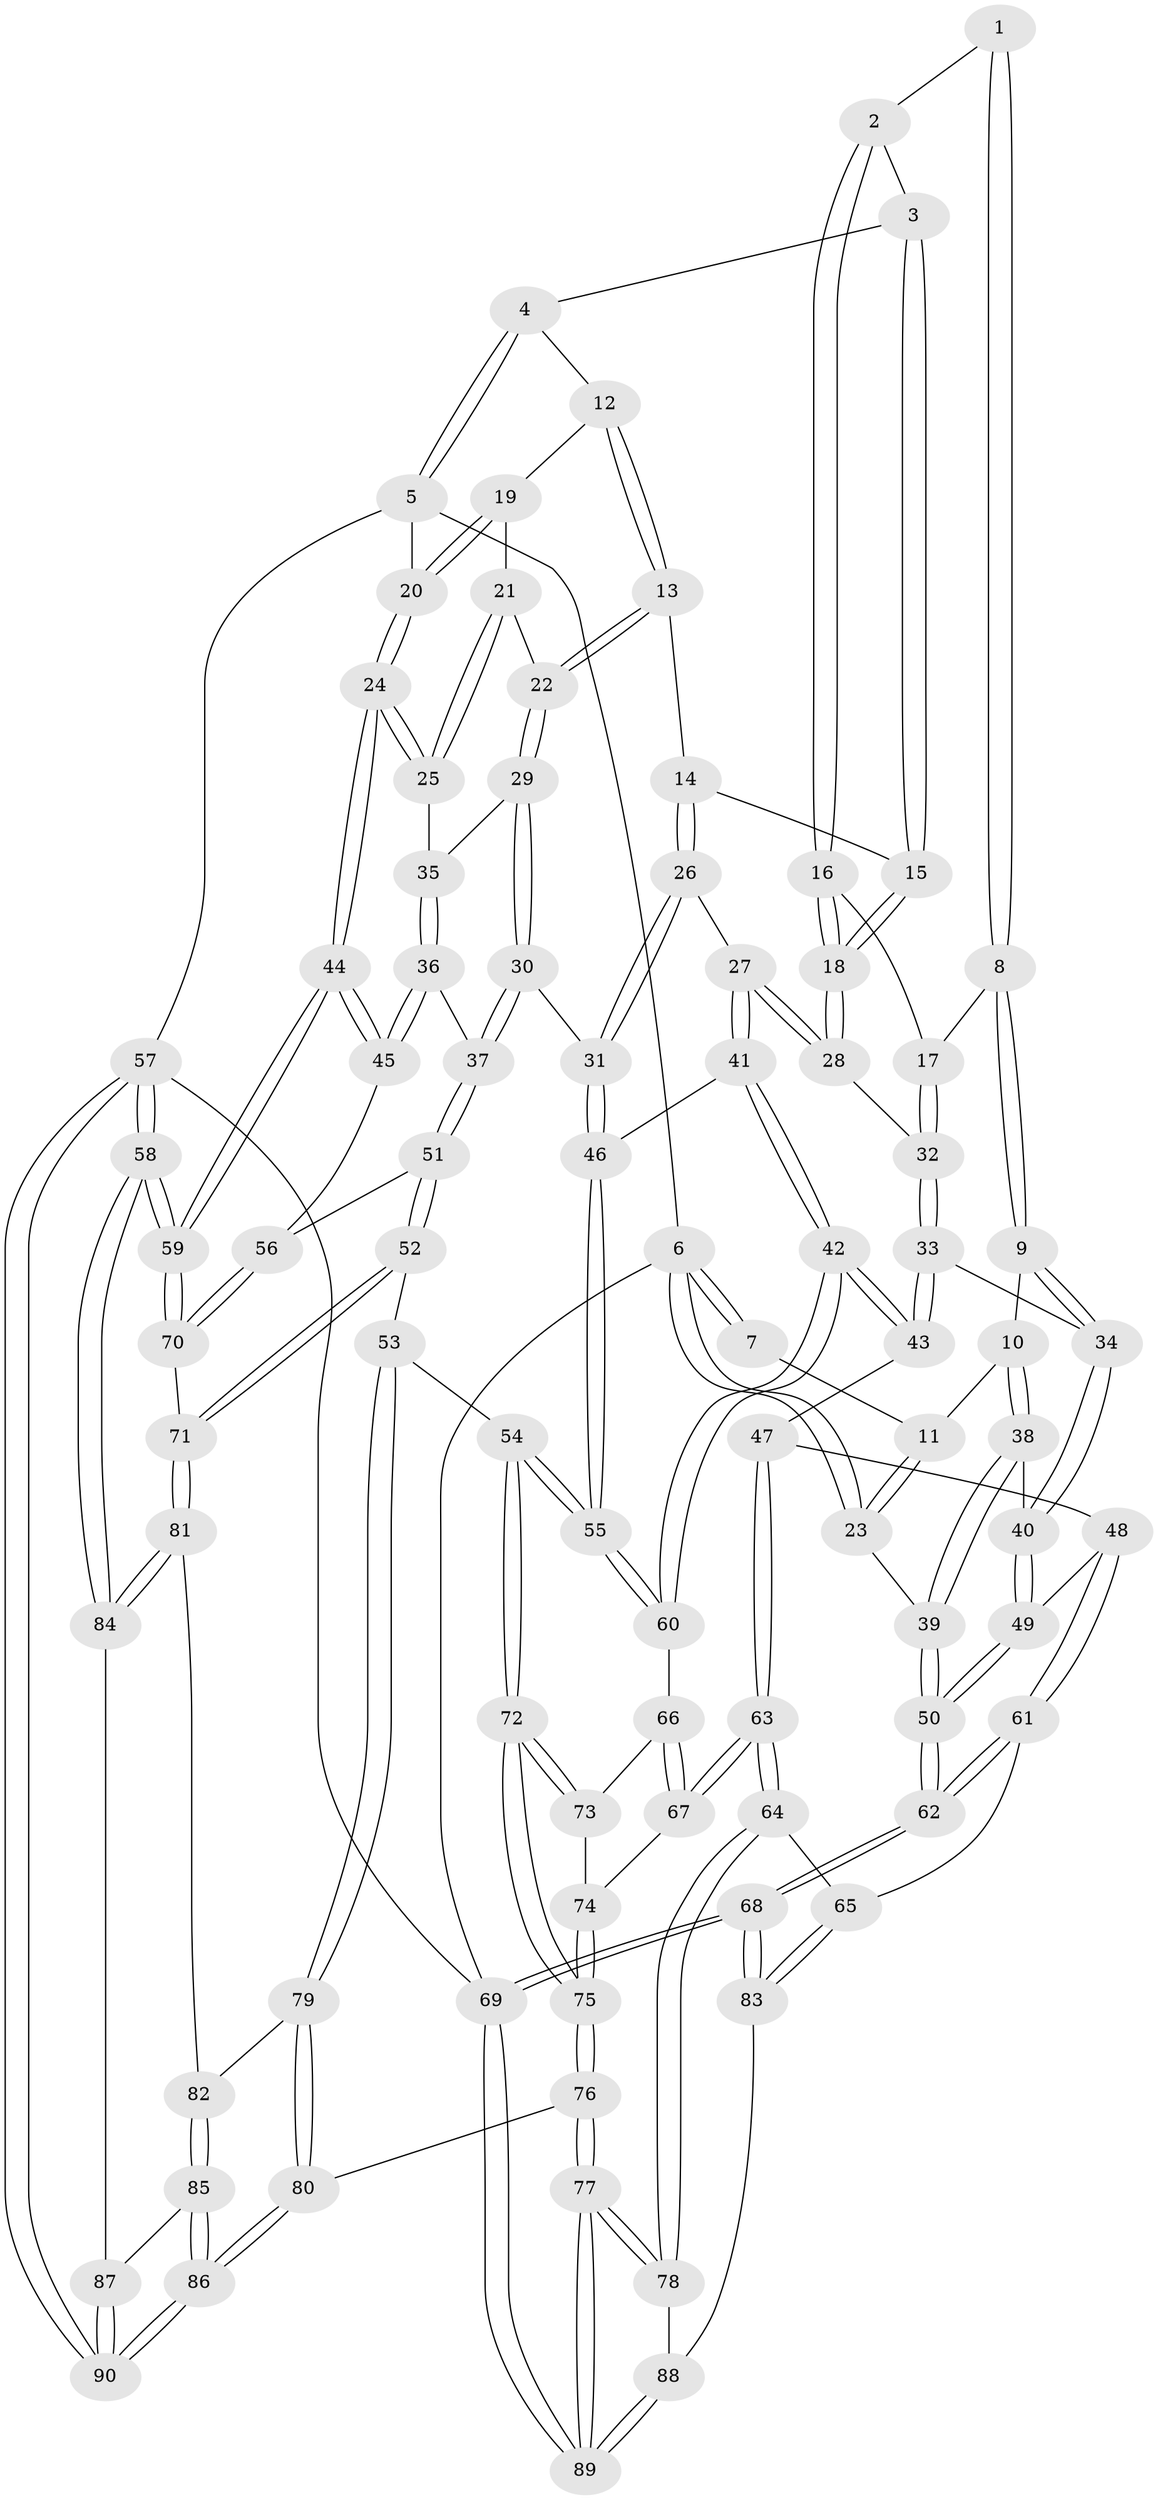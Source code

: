 // Generated by graph-tools (version 1.1) at 2025/38/03/09/25 02:38:42]
// undirected, 90 vertices, 222 edges
graph export_dot {
graph [start="1"]
  node [color=gray90,style=filled];
  1 [pos="+0.25473298710197195+0"];
  2 [pos="+0.433594219488621+0"];
  3 [pos="+0.5282444528487102+0"];
  4 [pos="+0.5751225446294247+0"];
  5 [pos="+1+0"];
  6 [pos="+0+0"];
  7 [pos="+0.18172706128340038+0"];
  8 [pos="+0.20829514751904435+0.16320329036714684"];
  9 [pos="+0.16439247114756747+0.19170813627666722"];
  10 [pos="+0.12763417346228093+0.20018914064848214"];
  11 [pos="+0.102379021806118+0.14951209527635534"];
  12 [pos="+0.6671453889400978+0.021346151675086366"];
  13 [pos="+0.6618074585223895+0.17028684885711698"];
  14 [pos="+0.6346324872969541+0.17569275485019348"];
  15 [pos="+0.5612501576010258+0.16911852503537314"];
  16 [pos="+0.4007307269054623+0.1161843881095126"];
  17 [pos="+0.32673635026318504+0.17206184611233064"];
  18 [pos="+0.49581522454359545+0.19829340274368323"];
  19 [pos="+0.8001737717824509+0.07634661824081462"];
  20 [pos="+1+0"];
  21 [pos="+0.7729497602209102+0.17226224321723935"];
  22 [pos="+0.7219971518883095+0.21190858878111724"];
  23 [pos="+0+0"];
  24 [pos="+1+0.1575542248575118"];
  25 [pos="+1+0.1972924948834881"];
  26 [pos="+0.5738245690110447+0.32279327670956126"];
  27 [pos="+0.5062742249499196+0.3106377569343658"];
  28 [pos="+0.4901964674206519+0.27893217309991825"];
  29 [pos="+0.7232865633999942+0.2186974452658319"];
  30 [pos="+0.731034916663177+0.3534201986732191"];
  31 [pos="+0.6378494844828465+0.3580091957668545"];
  32 [pos="+0.34951641808111367+0.28347557108495425"];
  33 [pos="+0.31752000283706966+0.3434627125361462"];
  34 [pos="+0.25690380607266566+0.3060836233405022"];
  35 [pos="+0.903990270364474+0.25269730146887953"];
  36 [pos="+0.7682059944631522+0.35148991432939597"];
  37 [pos="+0.7338516375658058+0.35610460633366864"];
  38 [pos="+0.09137864302999243+0.2404305423584299"];
  39 [pos="+0+0.28058965279486114"];
  40 [pos="+0.13088673163090003+0.3798898635469057"];
  41 [pos="+0.4717043056845115+0.38320864701725194"];
  42 [pos="+0.33180012182668367+0.456906711493492"];
  43 [pos="+0.3259258830735772+0.45178734232325984"];
  44 [pos="+1+0.42362689744289445"];
  45 [pos="+1+0.4434497299386034"];
  46 [pos="+0.5587746561473437+0.47693635226348274"];
  47 [pos="+0.1709431431255112+0.4466468015503407"];
  48 [pos="+0.1501752990448771+0.44340598456894925"];
  49 [pos="+0.13385419076199268+0.40780052095190833"];
  50 [pos="+0+0.3813095212687799"];
  51 [pos="+0.7465821128267389+0.4866156893739998"];
  52 [pos="+0.7205401291808099+0.5575233138887511"];
  53 [pos="+0.6380596795471059+0.5848817085024187"];
  54 [pos="+0.5722243796816481+0.5723532879263439"];
  55 [pos="+0.5647971593292168+0.56221006485592"];
  56 [pos="+1+0.47635572923612"];
  57 [pos="+1+1"];
  58 [pos="+1+0.9232345280095069"];
  59 [pos="+1+0.6780701852357318"];
  60 [pos="+0.3441825160436649+0.49400435121386926"];
  61 [pos="+0.04187752168660214+0.585131102191605"];
  62 [pos="+0+0.5694543910286639"];
  63 [pos="+0.2346168693739526+0.6577245731512851"];
  64 [pos="+0.20068041759168312+0.697297824333966"];
  65 [pos="+0.07466710153490487+0.6194851718261333"];
  66 [pos="+0.333538660437595+0.547813903068371"];
  67 [pos="+0.3102623104788525+0.5897761439593872"];
  68 [pos="+0+1"];
  69 [pos="+0+1"];
  70 [pos="+0.850066922574937+0.6517925121839135"];
  71 [pos="+0.8387115316424626+0.6611933033755925"];
  72 [pos="+0.49426875216430777+0.6758516892115435"];
  73 [pos="+0.4300828601271532+0.6351626959251279"];
  74 [pos="+0.36694983502121475+0.6702955883725256"];
  75 [pos="+0.4489419443160155+0.8624288455028772"];
  76 [pos="+0.43810795771369343+0.9976979736205883"];
  77 [pos="+0.41343260051013625+1"];
  78 [pos="+0.2036280244660129+0.7096097321174784"];
  79 [pos="+0.6549147974121653+0.7438551116367731"];
  80 [pos="+0.5226054675724541+1"];
  81 [pos="+0.8422669250086278+0.7012524147295629"];
  82 [pos="+0.8203805394288358+0.7192046303123533"];
  83 [pos="+0.029308558428641402+0.7853716005618243"];
  84 [pos="+0.929013413225926+0.778698220066712"];
  85 [pos="+0.7767964378769541+0.8005719122878403"];
  86 [pos="+0.6033912711667287+1"];
  87 [pos="+0.8585225408262758+0.8619779948934161"];
  88 [pos="+0.093370095048519+0.799487244577151"];
  89 [pos="+0.1265049875461742+1"];
  90 [pos="+0.7018444094394535+1"];
  1 -- 2;
  1 -- 8;
  1 -- 8;
  2 -- 3;
  2 -- 16;
  2 -- 16;
  3 -- 4;
  3 -- 15;
  3 -- 15;
  4 -- 5;
  4 -- 5;
  4 -- 12;
  5 -- 6;
  5 -- 20;
  5 -- 57;
  6 -- 7;
  6 -- 7;
  6 -- 23;
  6 -- 23;
  6 -- 69;
  7 -- 11;
  8 -- 9;
  8 -- 9;
  8 -- 17;
  9 -- 10;
  9 -- 34;
  9 -- 34;
  10 -- 11;
  10 -- 38;
  10 -- 38;
  11 -- 23;
  11 -- 23;
  12 -- 13;
  12 -- 13;
  12 -- 19;
  13 -- 14;
  13 -- 22;
  13 -- 22;
  14 -- 15;
  14 -- 26;
  14 -- 26;
  15 -- 18;
  15 -- 18;
  16 -- 17;
  16 -- 18;
  16 -- 18;
  17 -- 32;
  17 -- 32;
  18 -- 28;
  18 -- 28;
  19 -- 20;
  19 -- 20;
  19 -- 21;
  20 -- 24;
  20 -- 24;
  21 -- 22;
  21 -- 25;
  21 -- 25;
  22 -- 29;
  22 -- 29;
  23 -- 39;
  24 -- 25;
  24 -- 25;
  24 -- 44;
  24 -- 44;
  25 -- 35;
  26 -- 27;
  26 -- 31;
  26 -- 31;
  27 -- 28;
  27 -- 28;
  27 -- 41;
  27 -- 41;
  28 -- 32;
  29 -- 30;
  29 -- 30;
  29 -- 35;
  30 -- 31;
  30 -- 37;
  30 -- 37;
  31 -- 46;
  31 -- 46;
  32 -- 33;
  32 -- 33;
  33 -- 34;
  33 -- 43;
  33 -- 43;
  34 -- 40;
  34 -- 40;
  35 -- 36;
  35 -- 36;
  36 -- 37;
  36 -- 45;
  36 -- 45;
  37 -- 51;
  37 -- 51;
  38 -- 39;
  38 -- 39;
  38 -- 40;
  39 -- 50;
  39 -- 50;
  40 -- 49;
  40 -- 49;
  41 -- 42;
  41 -- 42;
  41 -- 46;
  42 -- 43;
  42 -- 43;
  42 -- 60;
  42 -- 60;
  43 -- 47;
  44 -- 45;
  44 -- 45;
  44 -- 59;
  44 -- 59;
  45 -- 56;
  46 -- 55;
  46 -- 55;
  47 -- 48;
  47 -- 63;
  47 -- 63;
  48 -- 49;
  48 -- 61;
  48 -- 61;
  49 -- 50;
  49 -- 50;
  50 -- 62;
  50 -- 62;
  51 -- 52;
  51 -- 52;
  51 -- 56;
  52 -- 53;
  52 -- 71;
  52 -- 71;
  53 -- 54;
  53 -- 79;
  53 -- 79;
  54 -- 55;
  54 -- 55;
  54 -- 72;
  54 -- 72;
  55 -- 60;
  55 -- 60;
  56 -- 70;
  56 -- 70;
  57 -- 58;
  57 -- 58;
  57 -- 90;
  57 -- 90;
  57 -- 69;
  58 -- 59;
  58 -- 59;
  58 -- 84;
  58 -- 84;
  59 -- 70;
  59 -- 70;
  60 -- 66;
  61 -- 62;
  61 -- 62;
  61 -- 65;
  62 -- 68;
  62 -- 68;
  63 -- 64;
  63 -- 64;
  63 -- 67;
  63 -- 67;
  64 -- 65;
  64 -- 78;
  64 -- 78;
  65 -- 83;
  65 -- 83;
  66 -- 67;
  66 -- 67;
  66 -- 73;
  67 -- 74;
  68 -- 69;
  68 -- 69;
  68 -- 83;
  68 -- 83;
  69 -- 89;
  69 -- 89;
  70 -- 71;
  71 -- 81;
  71 -- 81;
  72 -- 73;
  72 -- 73;
  72 -- 75;
  72 -- 75;
  73 -- 74;
  74 -- 75;
  74 -- 75;
  75 -- 76;
  75 -- 76;
  76 -- 77;
  76 -- 77;
  76 -- 80;
  77 -- 78;
  77 -- 78;
  77 -- 89;
  77 -- 89;
  78 -- 88;
  79 -- 80;
  79 -- 80;
  79 -- 82;
  80 -- 86;
  80 -- 86;
  81 -- 82;
  81 -- 84;
  81 -- 84;
  82 -- 85;
  82 -- 85;
  83 -- 88;
  84 -- 87;
  85 -- 86;
  85 -- 86;
  85 -- 87;
  86 -- 90;
  86 -- 90;
  87 -- 90;
  87 -- 90;
  88 -- 89;
  88 -- 89;
}
